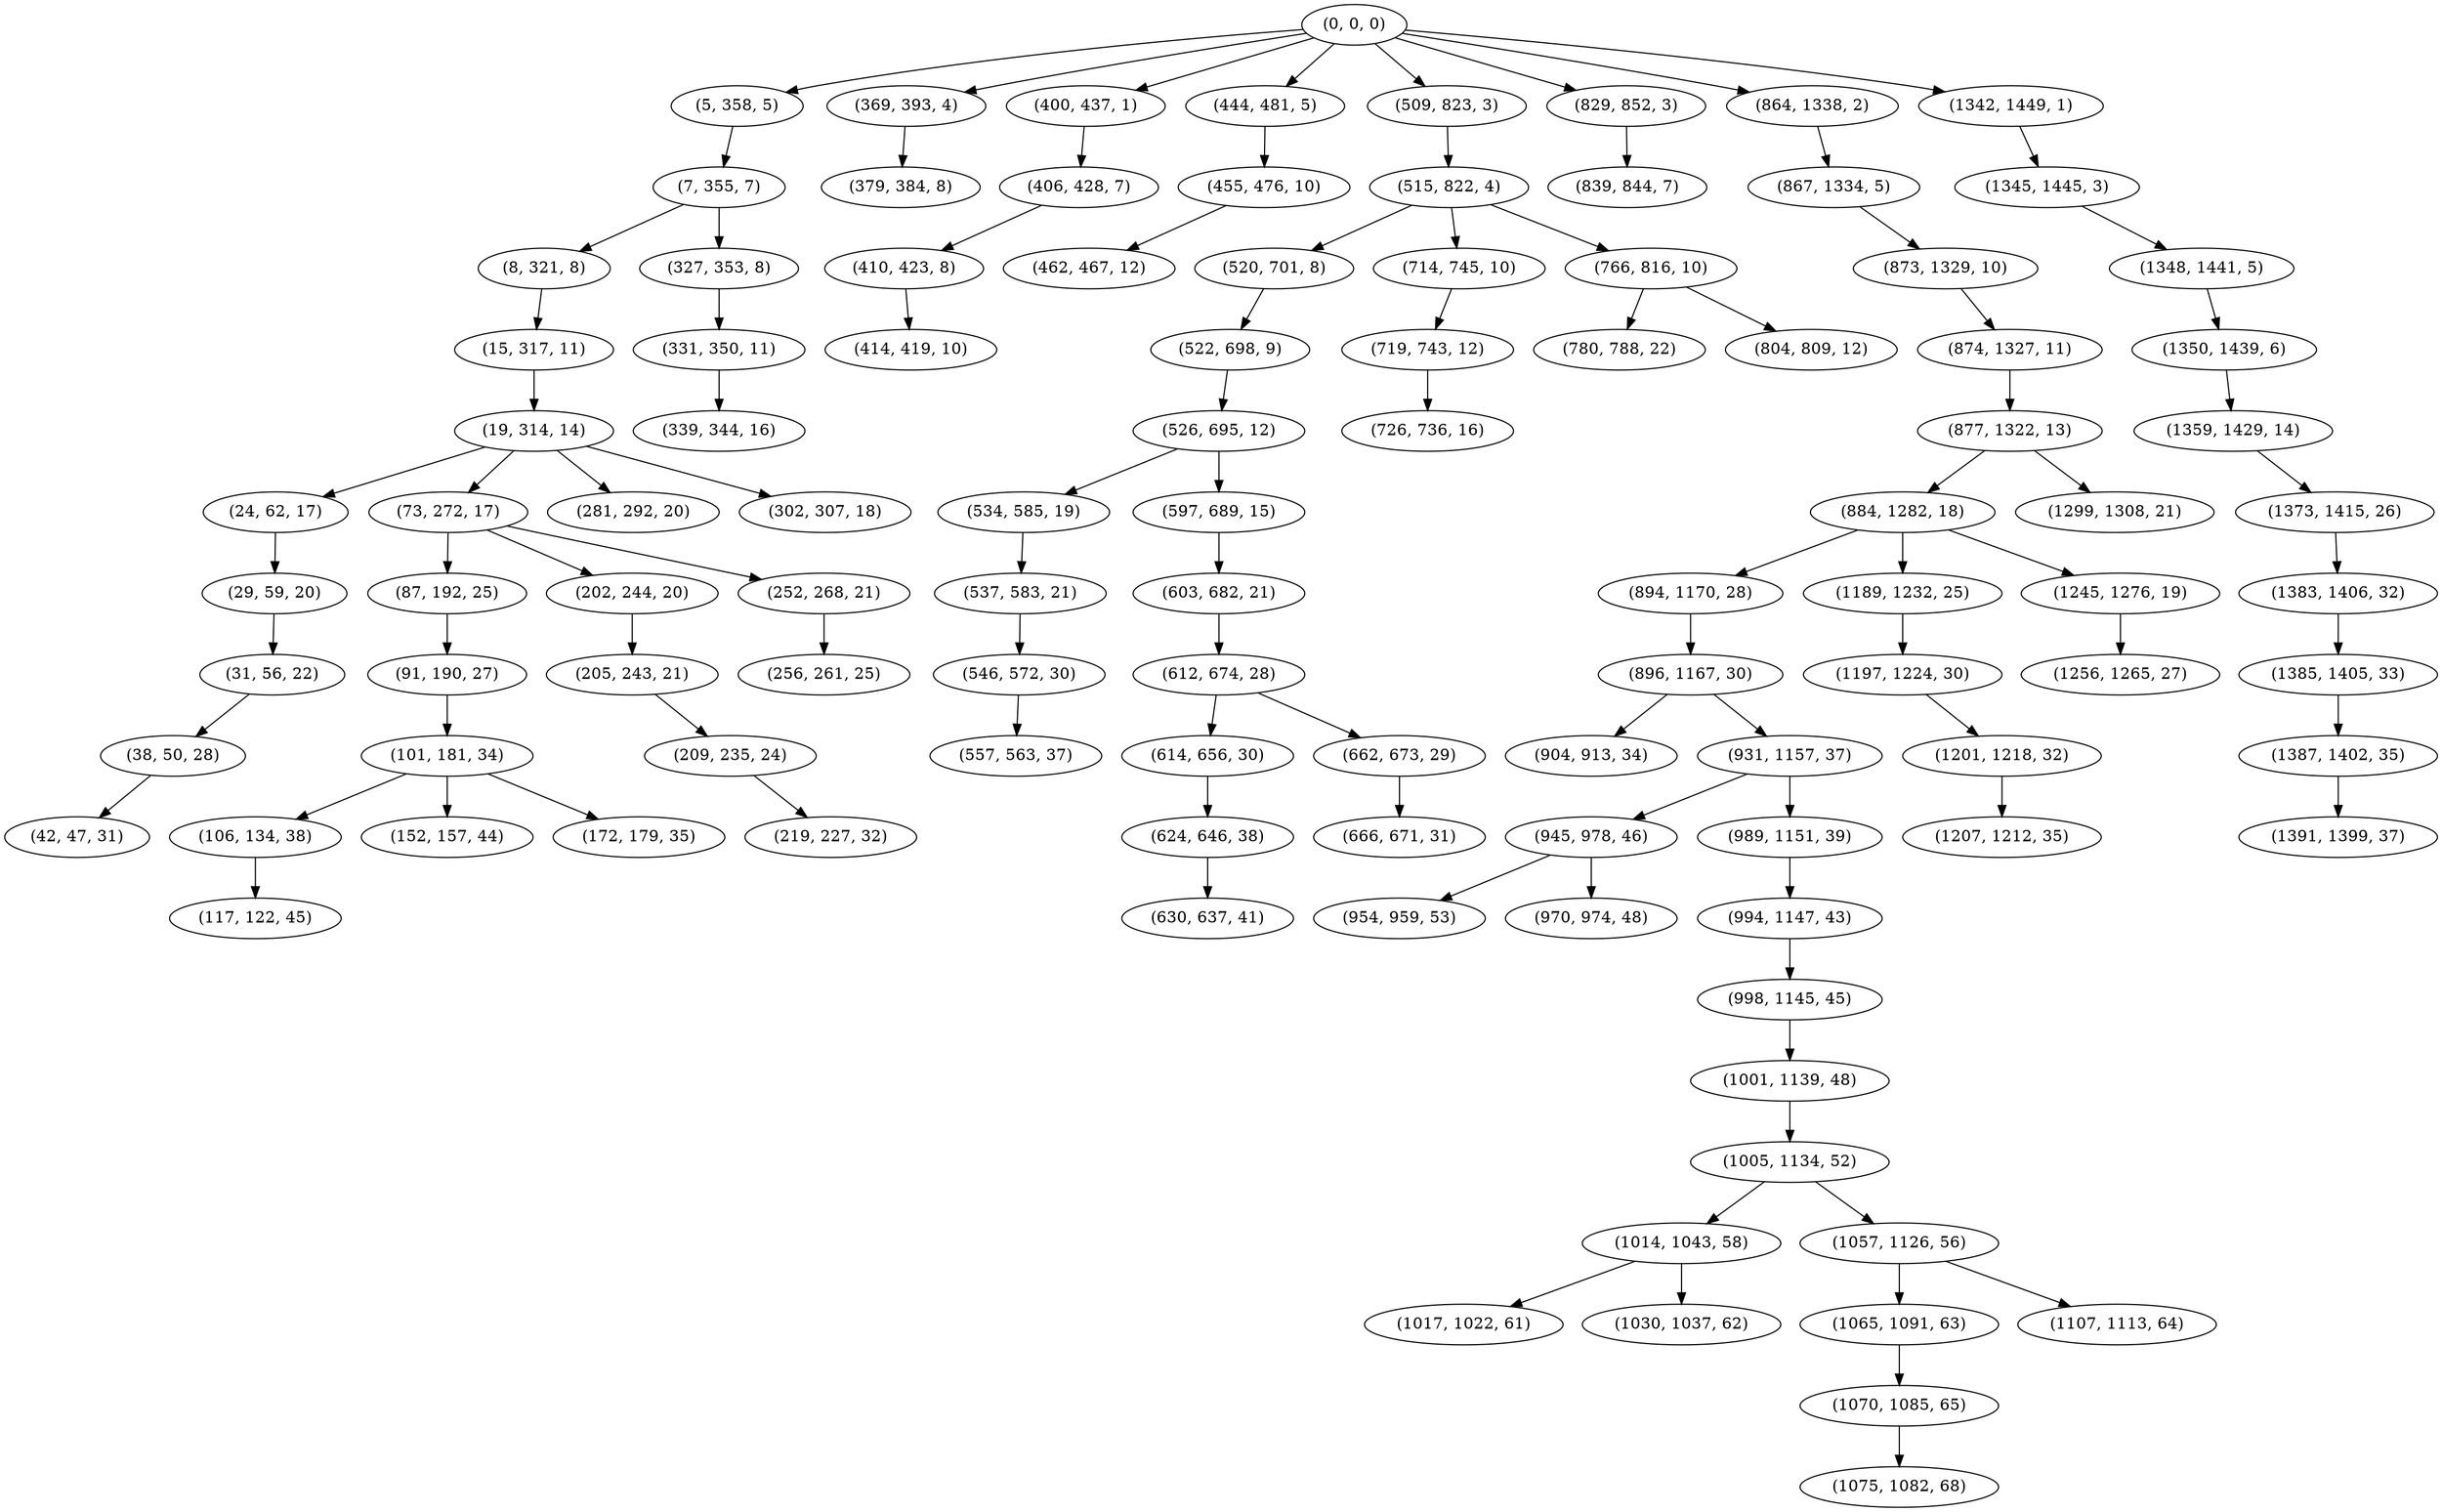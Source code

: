 digraph tree {
    "(0, 0, 0)";
    "(5, 358, 5)";
    "(7, 355, 7)";
    "(8, 321, 8)";
    "(15, 317, 11)";
    "(19, 314, 14)";
    "(24, 62, 17)";
    "(29, 59, 20)";
    "(31, 56, 22)";
    "(38, 50, 28)";
    "(42, 47, 31)";
    "(73, 272, 17)";
    "(87, 192, 25)";
    "(91, 190, 27)";
    "(101, 181, 34)";
    "(106, 134, 38)";
    "(117, 122, 45)";
    "(152, 157, 44)";
    "(172, 179, 35)";
    "(202, 244, 20)";
    "(205, 243, 21)";
    "(209, 235, 24)";
    "(219, 227, 32)";
    "(252, 268, 21)";
    "(256, 261, 25)";
    "(281, 292, 20)";
    "(302, 307, 18)";
    "(327, 353, 8)";
    "(331, 350, 11)";
    "(339, 344, 16)";
    "(369, 393, 4)";
    "(379, 384, 8)";
    "(400, 437, 1)";
    "(406, 428, 7)";
    "(410, 423, 8)";
    "(414, 419, 10)";
    "(444, 481, 5)";
    "(455, 476, 10)";
    "(462, 467, 12)";
    "(509, 823, 3)";
    "(515, 822, 4)";
    "(520, 701, 8)";
    "(522, 698, 9)";
    "(526, 695, 12)";
    "(534, 585, 19)";
    "(537, 583, 21)";
    "(546, 572, 30)";
    "(557, 563, 37)";
    "(597, 689, 15)";
    "(603, 682, 21)";
    "(612, 674, 28)";
    "(614, 656, 30)";
    "(624, 646, 38)";
    "(630, 637, 41)";
    "(662, 673, 29)";
    "(666, 671, 31)";
    "(714, 745, 10)";
    "(719, 743, 12)";
    "(726, 736, 16)";
    "(766, 816, 10)";
    "(780, 788, 22)";
    "(804, 809, 12)";
    "(829, 852, 3)";
    "(839, 844, 7)";
    "(864, 1338, 2)";
    "(867, 1334, 5)";
    "(873, 1329, 10)";
    "(874, 1327, 11)";
    "(877, 1322, 13)";
    "(884, 1282, 18)";
    "(894, 1170, 28)";
    "(896, 1167, 30)";
    "(904, 913, 34)";
    "(931, 1157, 37)";
    "(945, 978, 46)";
    "(954, 959, 53)";
    "(970, 974, 48)";
    "(989, 1151, 39)";
    "(994, 1147, 43)";
    "(998, 1145, 45)";
    "(1001, 1139, 48)";
    "(1005, 1134, 52)";
    "(1014, 1043, 58)";
    "(1017, 1022, 61)";
    "(1030, 1037, 62)";
    "(1057, 1126, 56)";
    "(1065, 1091, 63)";
    "(1070, 1085, 65)";
    "(1075, 1082, 68)";
    "(1107, 1113, 64)";
    "(1189, 1232, 25)";
    "(1197, 1224, 30)";
    "(1201, 1218, 32)";
    "(1207, 1212, 35)";
    "(1245, 1276, 19)";
    "(1256, 1265, 27)";
    "(1299, 1308, 21)";
    "(1342, 1449, 1)";
    "(1345, 1445, 3)";
    "(1348, 1441, 5)";
    "(1350, 1439, 6)";
    "(1359, 1429, 14)";
    "(1373, 1415, 26)";
    "(1383, 1406, 32)";
    "(1385, 1405, 33)";
    "(1387, 1402, 35)";
    "(1391, 1399, 37)";
    "(0, 0, 0)" -> "(5, 358, 5)";
    "(0, 0, 0)" -> "(369, 393, 4)";
    "(0, 0, 0)" -> "(400, 437, 1)";
    "(0, 0, 0)" -> "(444, 481, 5)";
    "(0, 0, 0)" -> "(509, 823, 3)";
    "(0, 0, 0)" -> "(829, 852, 3)";
    "(0, 0, 0)" -> "(864, 1338, 2)";
    "(0, 0, 0)" -> "(1342, 1449, 1)";
    "(5, 358, 5)" -> "(7, 355, 7)";
    "(7, 355, 7)" -> "(8, 321, 8)";
    "(7, 355, 7)" -> "(327, 353, 8)";
    "(8, 321, 8)" -> "(15, 317, 11)";
    "(15, 317, 11)" -> "(19, 314, 14)";
    "(19, 314, 14)" -> "(24, 62, 17)";
    "(19, 314, 14)" -> "(73, 272, 17)";
    "(19, 314, 14)" -> "(281, 292, 20)";
    "(19, 314, 14)" -> "(302, 307, 18)";
    "(24, 62, 17)" -> "(29, 59, 20)";
    "(29, 59, 20)" -> "(31, 56, 22)";
    "(31, 56, 22)" -> "(38, 50, 28)";
    "(38, 50, 28)" -> "(42, 47, 31)";
    "(73, 272, 17)" -> "(87, 192, 25)";
    "(73, 272, 17)" -> "(202, 244, 20)";
    "(73, 272, 17)" -> "(252, 268, 21)";
    "(87, 192, 25)" -> "(91, 190, 27)";
    "(91, 190, 27)" -> "(101, 181, 34)";
    "(101, 181, 34)" -> "(106, 134, 38)";
    "(101, 181, 34)" -> "(152, 157, 44)";
    "(101, 181, 34)" -> "(172, 179, 35)";
    "(106, 134, 38)" -> "(117, 122, 45)";
    "(202, 244, 20)" -> "(205, 243, 21)";
    "(205, 243, 21)" -> "(209, 235, 24)";
    "(209, 235, 24)" -> "(219, 227, 32)";
    "(252, 268, 21)" -> "(256, 261, 25)";
    "(327, 353, 8)" -> "(331, 350, 11)";
    "(331, 350, 11)" -> "(339, 344, 16)";
    "(369, 393, 4)" -> "(379, 384, 8)";
    "(400, 437, 1)" -> "(406, 428, 7)";
    "(406, 428, 7)" -> "(410, 423, 8)";
    "(410, 423, 8)" -> "(414, 419, 10)";
    "(444, 481, 5)" -> "(455, 476, 10)";
    "(455, 476, 10)" -> "(462, 467, 12)";
    "(509, 823, 3)" -> "(515, 822, 4)";
    "(515, 822, 4)" -> "(520, 701, 8)";
    "(515, 822, 4)" -> "(714, 745, 10)";
    "(515, 822, 4)" -> "(766, 816, 10)";
    "(520, 701, 8)" -> "(522, 698, 9)";
    "(522, 698, 9)" -> "(526, 695, 12)";
    "(526, 695, 12)" -> "(534, 585, 19)";
    "(526, 695, 12)" -> "(597, 689, 15)";
    "(534, 585, 19)" -> "(537, 583, 21)";
    "(537, 583, 21)" -> "(546, 572, 30)";
    "(546, 572, 30)" -> "(557, 563, 37)";
    "(597, 689, 15)" -> "(603, 682, 21)";
    "(603, 682, 21)" -> "(612, 674, 28)";
    "(612, 674, 28)" -> "(614, 656, 30)";
    "(612, 674, 28)" -> "(662, 673, 29)";
    "(614, 656, 30)" -> "(624, 646, 38)";
    "(624, 646, 38)" -> "(630, 637, 41)";
    "(662, 673, 29)" -> "(666, 671, 31)";
    "(714, 745, 10)" -> "(719, 743, 12)";
    "(719, 743, 12)" -> "(726, 736, 16)";
    "(766, 816, 10)" -> "(780, 788, 22)";
    "(766, 816, 10)" -> "(804, 809, 12)";
    "(829, 852, 3)" -> "(839, 844, 7)";
    "(864, 1338, 2)" -> "(867, 1334, 5)";
    "(867, 1334, 5)" -> "(873, 1329, 10)";
    "(873, 1329, 10)" -> "(874, 1327, 11)";
    "(874, 1327, 11)" -> "(877, 1322, 13)";
    "(877, 1322, 13)" -> "(884, 1282, 18)";
    "(877, 1322, 13)" -> "(1299, 1308, 21)";
    "(884, 1282, 18)" -> "(894, 1170, 28)";
    "(884, 1282, 18)" -> "(1189, 1232, 25)";
    "(884, 1282, 18)" -> "(1245, 1276, 19)";
    "(894, 1170, 28)" -> "(896, 1167, 30)";
    "(896, 1167, 30)" -> "(904, 913, 34)";
    "(896, 1167, 30)" -> "(931, 1157, 37)";
    "(931, 1157, 37)" -> "(945, 978, 46)";
    "(931, 1157, 37)" -> "(989, 1151, 39)";
    "(945, 978, 46)" -> "(954, 959, 53)";
    "(945, 978, 46)" -> "(970, 974, 48)";
    "(989, 1151, 39)" -> "(994, 1147, 43)";
    "(994, 1147, 43)" -> "(998, 1145, 45)";
    "(998, 1145, 45)" -> "(1001, 1139, 48)";
    "(1001, 1139, 48)" -> "(1005, 1134, 52)";
    "(1005, 1134, 52)" -> "(1014, 1043, 58)";
    "(1005, 1134, 52)" -> "(1057, 1126, 56)";
    "(1014, 1043, 58)" -> "(1017, 1022, 61)";
    "(1014, 1043, 58)" -> "(1030, 1037, 62)";
    "(1057, 1126, 56)" -> "(1065, 1091, 63)";
    "(1057, 1126, 56)" -> "(1107, 1113, 64)";
    "(1065, 1091, 63)" -> "(1070, 1085, 65)";
    "(1070, 1085, 65)" -> "(1075, 1082, 68)";
    "(1189, 1232, 25)" -> "(1197, 1224, 30)";
    "(1197, 1224, 30)" -> "(1201, 1218, 32)";
    "(1201, 1218, 32)" -> "(1207, 1212, 35)";
    "(1245, 1276, 19)" -> "(1256, 1265, 27)";
    "(1342, 1449, 1)" -> "(1345, 1445, 3)";
    "(1345, 1445, 3)" -> "(1348, 1441, 5)";
    "(1348, 1441, 5)" -> "(1350, 1439, 6)";
    "(1350, 1439, 6)" -> "(1359, 1429, 14)";
    "(1359, 1429, 14)" -> "(1373, 1415, 26)";
    "(1373, 1415, 26)" -> "(1383, 1406, 32)";
    "(1383, 1406, 32)" -> "(1385, 1405, 33)";
    "(1385, 1405, 33)" -> "(1387, 1402, 35)";
    "(1387, 1402, 35)" -> "(1391, 1399, 37)";
}
